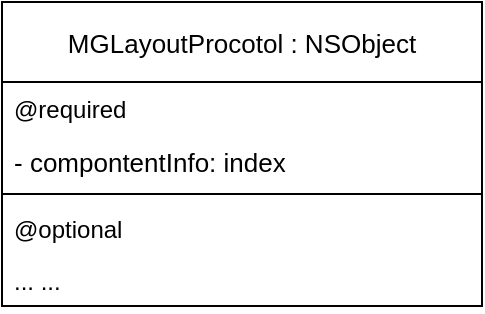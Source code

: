 <mxfile version="13.6.1" type="github">
  <diagram name="Page-1" id="9f46799a-70d6-7492-0946-bef42562c5a5">
    <mxGraphModel dx="1086" dy="811" grid="1" gridSize="10" guides="1" tooltips="1" connect="1" arrows="1" fold="1" page="1" pageScale="1" pageWidth="1100" pageHeight="850" background="#ffffff" math="0" shadow="0">
      <root>
        <mxCell id="0" />
        <mxCell id="1" parent="0" />
        <mxCell id="_P-tbuOKvIhorL1jD0LO-17" value="MGLayoutProcotol : NSObject" style="swimlane;fontStyle=0;childLayout=stackLayout;horizontal=1;startSize=40;fillColor=none;horizontalStack=0;resizeParent=1;resizeParentMax=0;resizeLast=0;collapsible=1;marginBottom=0;fontSize=13;" vertex="1" parent="1">
          <mxGeometry x="260" y="70" width="240" height="152" as="geometry" />
        </mxCell>
        <mxCell id="_P-tbuOKvIhorL1jD0LO-18" value="@required" style="text;strokeColor=none;fillColor=none;align=left;verticalAlign=top;spacingLeft=4;spacingRight=4;overflow=hidden;rotatable=0;points=[[0,0.5],[1,0.5]];portConstraint=eastwest;" vertex="1" parent="_P-tbuOKvIhorL1jD0LO-17">
          <mxGeometry y="40" width="240" height="26" as="geometry" />
        </mxCell>
        <mxCell id="_P-tbuOKvIhorL1jD0LO-23" value="- compontentInfo: index" style="text;strokeColor=none;fillColor=none;align=left;verticalAlign=top;spacingLeft=4;spacingRight=4;overflow=hidden;rotatable=0;points=[[0,0.5],[1,0.5]];portConstraint=eastwest;fontSize=13;" vertex="1" parent="_P-tbuOKvIhorL1jD0LO-17">
          <mxGeometry y="66" width="240" height="26" as="geometry" />
        </mxCell>
        <mxCell id="_P-tbuOKvIhorL1jD0LO-21" value="" style="line;strokeWidth=1;fillColor=none;align=left;verticalAlign=middle;spacingTop=-1;spacingLeft=3;spacingRight=3;rotatable=0;labelPosition=right;points=[];portConstraint=eastwest;fontSize=13;" vertex="1" parent="_P-tbuOKvIhorL1jD0LO-17">
          <mxGeometry y="92" width="240" height="8" as="geometry" />
        </mxCell>
        <mxCell id="_P-tbuOKvIhorL1jD0LO-19" value="@optional" style="text;strokeColor=none;fillColor=none;align=left;verticalAlign=top;spacingLeft=4;spacingRight=4;overflow=hidden;rotatable=0;points=[[0,0.5],[1,0.5]];portConstraint=eastwest;" vertex="1" parent="_P-tbuOKvIhorL1jD0LO-17">
          <mxGeometry y="100" width="240" height="26" as="geometry" />
        </mxCell>
        <mxCell id="_P-tbuOKvIhorL1jD0LO-20" value="... ..." style="text;strokeColor=none;fillColor=none;align=left;verticalAlign=top;spacingLeft=4;spacingRight=4;overflow=hidden;rotatable=0;points=[[0,0.5],[1,0.5]];portConstraint=eastwest;" vertex="1" parent="_P-tbuOKvIhorL1jD0LO-17">
          <mxGeometry y="126" width="240" height="26" as="geometry" />
        </mxCell>
      </root>
    </mxGraphModel>
  </diagram>
</mxfile>
